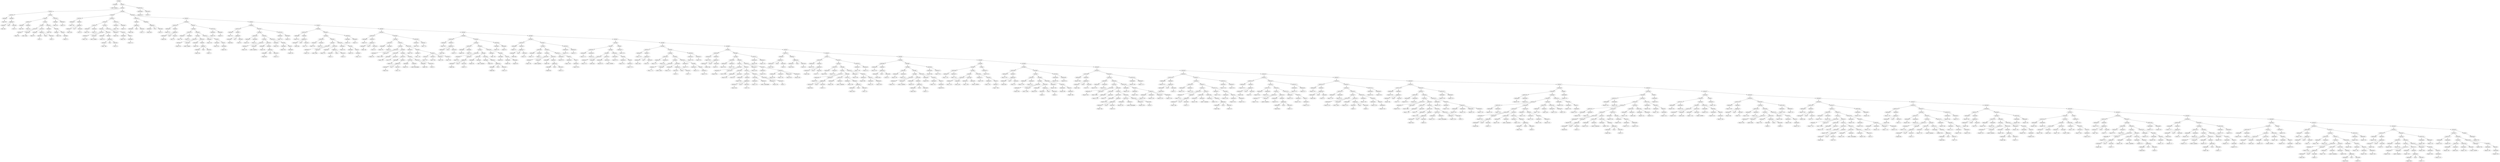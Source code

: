 digraph {
	ordering = out;
	StatSeq1 -> StatSeq2;
	StatSeq1 -> StatMove221;
	ExpTemp445 -> "Temp445: T35";
	StatSeq226 -> StatSeq227;
	StatSeq226 -> StatExp7;
	ExpTemp444 -> "Temp444: T191";
	ExpCall35 -> ExpTemp443;
	ExpCall35 -> ExpList35;
	StatMove220 -> ExpTemp442;
	StatMove220 -> ExpCall35;
	ExpTemp442 -> "Temp442: T192";
	StatSeq228 -> StatSeq229;
	StatSeq228 -> StatMove220;
	ExpConst92 -> "Value92: 44440000";
	ExpTemp441 -> "Temp441: T191";
	ExpTemp440 -> "Temp440: T190";
	StatSeq227 -> StatMove217;
	StatSeq227 -> StatSeq228;
	ExpTemp439 -> "Temp439: T35";
	ExpTemp438 -> "Temp438: T192";
	StatSeq220 -> StatSeq221;
	StatSeq220 -> StatSeq226;
	ExpTemp437 -> "Temp437: T34";
	ExpList34 -> ExpTemp435;
	ExpCall34 -> ExpTemp434;
	ExpCall34 -> ExpList34;
	StatMove215 -> ExpTemp433;
	StatMove215 -> ExpCall34;
	ExpMem59 -> ExpBinary65;
	ExpConst91 -> "Value91: 12";
	ExpBinary65 -> ExpTemp432;
	ExpBinary65 -> Plus59;
	ExpBinary65 -> ExpConst91;
	ExpTemp432 -> "Temp432: $fp";
	StatSeq223 -> StatMove212;
	StatSeq223 -> StatSeq224;
	ExpTemp428 -> "Temp428: T188";
	StatSeq221 -> StatMove211;
	StatSeq221 -> StatSeq222;
	ExpMem58 -> ExpBinary64;
	ExpConst90 -> "Value90: 20";
	ExpTemp427 -> "Temp427: $fp";
	StatSeq213 -> StatSeq214;
	StatSeq213 -> StatSeq220;
	ExpTemp425 -> "Temp425: T33";
	StatMove210 -> ExpTemp424;
	StatMove210 -> ExpTemp425;
	ExpTemp424 -> "Temp424: T185";
	StatSeq215 -> StatSeq216;
	StatSeq215 -> StatMove210;
	ExpTemp423 -> "Temp423: T183";
	ExpTemp422 -> "Temp422: T182";
	ExpTemp421 -> "Temp421: T181";
	ExpMem57 -> ExpBinary63;
	ExpBinary63 -> ExpTemp419;
	ExpBinary63 -> Plus57;
	ExpBinary63 -> ExpConst89;
	ExpTemp419 -> "Temp419: $fp";
	StatSeq219 -> StatMove207;
	StatSeq219 -> StatMove208;
	ExpName33 -> "Label34: List@Delete";
	StatMove207 -> ExpTemp417;
	StatMove207 -> ExpName33;
	ExpMem56 -> ExpBinary62;
	ExpBinary62 -> ExpTemp416;
	ExpBinary62 -> Plus56;
	ExpBinary62 -> ExpConst88;
	ExpTemp416 -> "Temp416: $fp";
	StatMove206 -> ExpTemp415;
	StatMove206 -> ExpMem56;
	ExpTemp415 -> "Temp415: T182";
	StatSeq216 -> StatMove205;
	StatSeq216 -> StatSeq217;
	ExpTemp413 -> "Temp413: T184";
	ExpBinary61 -> ExpTemp412;
	ExpBinary61 -> Plus55;
	ExpBinary61 -> ExpConst87;
	ExpTemp412 -> "Temp412: $fp";
	ExpTemp433 -> "Temp433: T188";
	StatSeq208 -> StatSeq209;
	StatSeq208 -> StatSeq213;
	StatExp6 -> ExpTemp410;
	ExpTemp409 -> "Temp409: T179";
	StatMove203 -> ExpTemp407;
	StatMove203 -> ExpCall32;
	ExpTemp407 -> "Temp407: T180";
	ExpConst86 -> "Value86: 33300000";
	StatMove202 -> ExpTemp406;
	StatMove202 -> ExpConst86;
	ExpTemp405 -> "Temp405: T178";
	ExpTemp443 -> "Temp443: T190";
	StatSeq210 -> StatMove200;
	StatSeq210 -> StatSeq211;
	ExpTemp404 -> "Temp404: T32";
	StatMove200 -> ExpTemp403;
	StatMove200 -> ExpTemp404;
	StatSeq209 -> StatSeq210;
	StatSeq209 -> StatExp6;
	ExpTemp402 -> "Temp402: T31";
	StatMove199 -> ExpTemp401;
	StatMove199 -> ExpTemp402;
	ExpTemp401 -> "Temp401: T177";
	ExpList31 -> ExpTemp400;
	ExpTemp400 -> "Temp400: T175";
	ExpTemp399 -> "Temp399: T174";
	StatMove198 -> ExpTemp398;
	StatMove198 -> ExpCall31;
	ExpTemp398 -> "Temp398: T176";
	StatSeq206 -> StatSeq207;
	StatSeq206 -> StatMove198;
	ExpMem54 -> ExpBinary60;
	StatMove208 -> ExpTemp418;
	StatMove208 -> ExpMem57;
	ExpConst85 -> "Value85: 12";
	ExpTemp397 -> "Temp397: $fp";
	ExpTemp396 -> "Temp396: T175";
	ExpName31 -> "Label32: List@Print";
	ExpTemp395 -> "Temp395: T174";
	StatSeq203 -> StatMove194;
	StatSeq203 -> StatSeq204;
	ExpBinary59 -> ExpTemp392;
	ExpBinary59 -> Plus53;
	ExpBinary59 -> ExpConst84;
	ExpTemp391 -> "Temp391: T177";
	ExpTemp390 -> "Temp390: T30";
	ExpTemp389 -> "Temp389: T173";
	ExpList30 -> ExpTemp387;
	ExpList30 -> ExpTemp388;
	ExpTemp387 -> "Temp387: T170";
	ExpCall30 -> ExpTemp386;
	ExpCall30 -> ExpList30;
	ExpConst83 -> "Value83: 8";
	ExpBinary58 -> ExpTemp384;
	ExpBinary58 -> Plus52;
	ExpBinary58 -> ExpConst83;
	ExpTemp384 -> "Temp384: $fp";
	ExpTemp383 -> "Temp383: T171";
	ExpName30 -> "Label31: List@Delete";
	StatSeq200 -> StatMove189;
	StatSeq200 -> StatSeq201;
	ExpTemp381 -> "Temp381: $fp";
	StatMove189 -> ExpTemp380;
	StatMove189 -> ExpMem51;
	ExpTemp380 -> "Temp380: T170";
	ExpTemp406 -> "Temp406: T179";
	StatSeq198 -> StatMove188;
	StatSeq198 -> StatSeq199;
	ExpTemp379 -> "Temp379: T30";
	ExpTemp378 -> "Temp378: T172";
	ExpConst81 -> "Value81: 12";
	ExpTemp377 -> "Temp377: $fp";
	StatMove187 -> ExpTemp376;
	StatMove187 -> ExpMem50;
	ExpTemp376 -> "Temp376: T173";
	StatSeq190 -> StatSeq191;
	StatSeq190 -> StatSeq195;
	ExpList29 -> ExpTemp374;
	ExpConst80 -> "Value80: 2220000";
	ExpName29 -> "Label30: print";
	ExpTemp370 -> "Temp370: T166";
	ExpTemp369 -> "Temp369: T29";
	ExpTemp368 -> "Temp368: T168";
	StatSeq184 -> StatSeq185;
	StatSeq184 -> StatSeq190;
	ExpTemp367 -> "Temp367: T28";
	StatMove182 -> ExpTemp366;
	StatMove182 -> ExpTemp367;
	StatSeq186 -> StatSeq187;
	StatSeq186 -> StatMove182;
	ExpList28 -> ExpTemp365;
	ExpMem55 -> ExpBinary61;
	ExpCall28 -> ExpTemp364;
	ExpCall28 -> ExpList28;
	ExpMem49 -> ExpBinary55;
	ExpConst79 -> "Value79: 12";
	ExpBinary55 -> ExpTemp362;
	ExpBinary55 -> Plus49;
	ExpBinary55 -> ExpConst79;
	StatMove180 -> ExpTemp361;
	StatMove180 -> ExpMem49;
	StatSeq189 -> StatMove179;
	StatSeq189 -> StatMove180;
	ExpTemp360 -> "Temp360: T162";
	StatSeq187 -> StatMove178;
	StatSeq187 -> StatSeq188;
	ExpTemp359 -> "Temp359: T28";
	StatMove178 -> ExpTemp358;
	StatMove178 -> ExpTemp359;
	ExpMem48 -> ExpBinary54;
	ExpConst78 -> "Value78: 20";
	ExpTemp356 -> "Temp356: T165";
	ExpTemp355 -> "Temp355: T27";
	ExpTemp354 -> "Temp354: T161";
	ExpTemp353 -> "Temp353: T159";
	ExpConst93 -> "Value93: 0";
	ExpCall27 -> ExpTemp351;
	ExpCall27 -> ExpList27;
	StatMove175 -> ExpTemp350;
	StatMove175 -> ExpCall27;
	ExpTemp350 -> "Temp350: T160";
	StatSeq211 -> StatSeq212;
	StatSeq211 -> StatMove203;
	ExpMem47 -> ExpBinary53;
	StatSeq197 -> StatSeq198;
	StatSeq197 -> StatMove193;
	ExpConst77 -> "Value77: 28";
	ExpBinary53 -> ExpTemp349;
	ExpBinary53 -> Plus47;
	ExpBinary53 -> ExpConst77;
	ExpTemp349 -> "Temp349: $fp";
	StatMove174 -> ExpTemp348;
	StatMove174 -> ExpMem47;
	ExpConst76 -> "Value76: 12";
	ExpBinary52 -> ExpTemp346;
	ExpBinary52 -> Plus46;
	ExpBinary52 -> ExpConst76;
	ExpTemp346 -> "Temp346: $fp";
	StatSeq180 -> StatMove171;
	StatSeq180 -> StatSeq181;
	ExpTemp344 -> "Temp344: T27";
	ExpTemp343 -> "Temp343: T160";
	StatSeq178 -> StatMove170;
	StatSeq178 -> StatSeq179;
	StatMove205 -> ExpTemp413;
	StatMove205 -> ExpTemp414;
	ExpMem45 -> ExpBinary51;
	ExpBinary51 -> ExpTemp342;
	ExpBinary51 -> Plus45;
	ExpBinary51 -> ExpConst75;
	ExpTemp341 -> "Temp341: T161";
	StatSeq168 -> StatSeq169;
	StatSeq168 -> StatSeq177;
	ExpTemp340 -> "Temp340: T26";
	StatMove169 -> ExpTemp339;
	StatMove169 -> ExpTemp340;
	ExpTemp338 -> "Temp338: T154";
	ExpTemp337 -> "Temp337: T153";
	ExpTemp336 -> "Temp336: T152";
	ExpTemp335 -> "Temp335: T151";
	ExpCall26 -> ExpTemp334;
	ExpCall26 -> ExpList26;
	ExpTemp334 -> "Temp334: T150";
	StatMove168 -> ExpTemp333;
	StatMove168 -> ExpCall26;
	ExpBinary57 -> ExpTemp381;
	ExpBinary57 -> Plus51;
	ExpBinary57 -> ExpConst82;
	StatSeq172 -> StatSeq173;
	StatSeq172 -> StatMove168;
	ExpConst74 -> "Value74: 0";
	StatMove166 -> ExpTemp331;
	StatMove166 -> ExpName26;
	ExpTemp331 -> "Temp331: T150";
	ExpMem44 -> ExpBinary50;
	ExpTemp361 -> "Temp361: T163";
	ExpConst73 -> "Value73: 28";
	ExpBinary50 -> ExpTemp330;
	ExpBinary50 -> Plus44;
	ExpBinary50 -> ExpConst73;
	ExpTemp330 -> "Temp330: $fp";
	ExpTemp329 -> "Temp329: T151";
	StatSeq174 -> StatMove164;
	StatSeq174 -> StatSeq175;
	ExpConst72 -> "Value72: 28";
	ExpConst71 -> "Value71: 35000";
	StatMove163 -> ExpTemp327;
	StatMove163 -> ExpConst71;
	StatSeq171 -> StatMove162;
	StatSeq171 -> StatSeq172;
	ExpTemp326 -> "Temp326: T26";
	ExpConst70 -> "Value70: 20";
	ExpBinary49 -> ExpTemp324;
	ExpBinary49 -> Plus43;
	ExpBinary49 -> ExpConst70;
	ExpTemp324 -> "Temp324: $fp";
	ExpName34 -> "Label35: List@Print";
	StatMove161 -> ExpTemp323;
	StatMove161 -> ExpMem43;
	StatMove160 -> ExpTemp321;
	StatMove160 -> ExpTemp322;
	ExpTemp321 -> "Temp321: T149";
	StatSeq164 -> StatSeq165;
	StatSeq164 -> StatMove160;
	ExpList25 -> ExpTemp320;
	ExpTemp319 -> "Temp319: T146";
	StatMove159 -> ExpTemp318;
	StatMove159 -> ExpCall25;
	ExpTemp357 -> "Temp357: $fp";
	ExpTemp318 -> "Temp318: T148";
	StatSeq166 -> StatSeq167;
	StatSeq166 -> StatMove159;
	ExpConst69 -> "Value69: 4";
	ExpBinary48 -> ExpConst68;
	ExpBinary48 -> Times5;
	ExpBinary48 -> ExpConst69;
	ExpTemp317 -> "Temp317: T147";
	StatSeq167 -> StatMove157;
	StatSeq167 -> StatMove158;
	ExpName25 -> "Label26: malloc";
	StatMove157 -> ExpTemp316;
	StatMove157 -> ExpName25;
	ExpTemp315 -> "Temp315: T25";
	StatMove156 -> ExpTemp314;
	StatMove156 -> ExpTemp315;
	ExpTemp314 -> "Temp314: T148";
	StatSeq192 -> StatMove183;
	StatSeq192 -> StatSeq193;
	StatSeq163 -> StatMove155;
	StatSeq163 -> StatSeq164;
	ExpConst67 -> "Value67: 28";
	ExpTemp313 -> "Temp313: $fp";
	ExpTemp312 -> "Temp312: T149";
	ExpTemp311 -> "Temp311: T24";
	ExpList24 -> ExpTemp310;
	ExpTemp310 -> "Temp310: T144";
	ExpCall24 -> ExpTemp309;
	ExpCall24 -> ExpList24;
	ExpTemp309 -> "Temp309: T143";
	StatMove154 -> ExpTemp308;
	StatMove154 -> ExpCall24;
	ExpTemp308 -> "Temp308: T145";
	ExpConst66 -> "Value66: 10000000";
	StatMove153 -> ExpTemp307;
	StatMove153 -> ExpConst66;
	ExpTemp394 -> "Temp394: T31";
	StatSeq161 -> StatMove152;
	StatSeq161 -> StatMove153;
	ExpName24 -> "Label25: print";
	ExpTemp305 -> "Temp305: T24";
	StatMove151 -> ExpTemp304;
	StatMove151 -> ExpTemp305;
	ExpTemp304 -> "Temp304: T145";
	StatExp3 -> ExpTemp303;
	StatExp5 -> ExpTemp375;
	ExpTemp303 -> "Temp303: T23";
	ExpList23 -> ExpTemp302;
	ExpCall23 -> ExpTemp301;
	ExpCall23 -> ExpList23;
	ExpTemp301 -> "Temp301: T140";
	ExpMem51 -> ExpBinary57;
	StatMove150 -> ExpTemp300;
	StatMove150 -> ExpCall23;
	ExpTemp300 -> "Temp300: T142";
	StatMove149 -> ExpTemp298;
	StatMove149 -> ExpTemp299;
	ExpTemp298 -> "Temp298: T141";
	StatSeq156 -> StatMove148;
	StatSeq156 -> StatMove149;
	StatMove148 -> ExpTemp297;
	StatMove148 -> ExpName23;
	ExpTemp297 -> "Temp297: T140";
	ExpList22 -> ExpTemp295;
	ExpList22 -> ExpTemp296;
	ExpConst34 -> "Value34: 28";
	ExpTemp152 -> "Temp152: $fp";
	ExpTemp332 -> "Temp332: T154";
	ExpTemp141 -> "Temp141: T10";
	ExpTemp436 -> "Temp436: T189";
	ExpMem14 -> ExpBinary16;
	StatMove122 -> ExpTemp241;
	StatMove122 -> ExpCall18;
	ExpTemp102 -> "Temp102: T69";
	ExpCall25 -> ExpTemp319;
	ExpCall25 -> ExpList25;
	StatMove58 -> ExpTemp115;
	StatMove58 -> ExpTemp116;
	StatMove32 -> ExpTemp62;
	StatMove32 -> ExpTemp63;
	ExpTemp137 -> "Temp137: T81";
	StatSeq46 -> StatSeq47;
	StatSeq46 -> StatMove45;
	StatSeq45 -> StatMove41;
	StatSeq45 -> StatSeq46;
	ExpTemp136 -> "Temp136: T80";
	ExpCall10 -> ExpTemp135;
	ExpCall10 -> ExpList10;
	ExpTemp296 -> "Temp296: T138";
	ExpTemp96 -> "Temp96: T7";
	StatMove70 -> ExpTemp134;
	StatMove70 -> ExpCall10;
	StatMove105 -> ExpTemp208;
	StatMove105 -> ExpMem30;
	ExpTemp134 -> "Temp134: T84";
	ExpConst52 -> "Value52: 20";
	StatSeq70 -> StatSeq71;
	StatSeq70 -> StatMove70;
	ExpTemp142 -> "Temp142: $fp";
	StatSeq68 -> StatSeq69;
	StatSeq68 -> StatMove71;
	ExpBinary34 -> ExpTemp209;
	ExpBinary34 -> Plus30;
	ExpBinary34 -> ExpConst49;
	StatMove95 -> ExpTemp188;
	StatMove95 -> ExpTemp189;
	StatMove69 -> ExpTemp133;
	StatMove69 -> ExpConst32;
	ExpTemp133 -> "Temp133: T83";
	StatMove68 -> ExpTemp132;
	StatMove68 -> ExpName10;
	ExpTemp5 -> "Temp5: T37";
	StatSeq74 -> StatMove68;
	StatSeq74 -> StatMove69;
	StatSeq18 -> StatMove14;
	StatSeq18 -> StatSeq19;
	ExpTemp132 -> "Temp132: T79";
	StatMove84 -> ExpTemp166;
	StatMove84 -> ExpCall12;
	StatMove91 -> ExpTemp181;
	StatMove91 -> ExpTemp182;
	ExpConst31 -> "Value31: 28";
	StatSeq0 -> StatLabel0;
	StatSeq0 -> StatSeq1;
	ExpConst30 -> "Value30: 39";
	ExpTemp127 -> "Temp127: T10";
	ExpTemp23 -> "Temp23: $fp";
	ExpMem18 -> ExpBinary21;
	ExpTemp124 -> "Temp124: T85";
	StatMove116 -> ExpTemp230;
	StatMove116 -> ExpCall17;
	ExpList33 -> ExpTemp422;
	ExpList33 -> ExpTemp423;
	ExpCall29 -> ExpTemp373;
	ExpCall29 -> ExpList29;
	StatMove16 -> ExpTemp30;
	StatMove16 -> ExpMem6;
	StatSeq212 -> StatMove201;
	StatSeq212 -> StatMove202;
	StatSeq62 -> StatSeq63;
	StatSeq62 -> StatMove62;
	ExpTemp320 -> "Temp320: T147";
	StatSeq100 -> StatSeq101;
	StatSeq100 -> StatSeq109;
	ExpTemp119 -> "Temp119: T77";
	StatMove60 -> ExpTemp118;
	StatMove60 -> ExpBinary20;
	ExpTemp118 -> "Temp118: T76";
	ExpMem52 -> ExpBinary58;
	StatMove59 -> ExpTemp117;
	StatMove59 -> ExpName9;
	ExpTemp244 -> "Temp244: T121";
	ExpTemp117 -> "Temp117: T75";
	ExpMem3 -> ExpBinary4;
	StatSeq39 -> StatMove34;
	StatSeq39 -> StatSeq40;
	ExpTemp245 -> "Temp245: T18";
	ExpTemp115 -> "Temp115: T77";
	ExpMem17 -> ExpBinary19;
	ExpCall1 -> ExpTemp19;
	ExpCall1 -> ExpList1;
	StatSeq110 -> StatMove105;
	StatSeq110 -> StatSeq111;
	StatMove126 -> ExpTemp250;
	StatMove126 -> ExpConst58;
	ExpBinary19 -> ExpTemp114;
	ExpBinary19 -> Plus17;
	ExpBinary19 -> ExpConst25;
	StatMove57 -> ExpTemp113;
	StatMove57 -> ExpMem17;
	StatMove213 -> ExpTemp430;
	StatMove213 -> ExpName34;
	ExpTemp113 -> "Temp113: T78";
	ExpTemp111 -> "Temp111: T73";
	ExpCall8 -> ExpTemp110;
	ExpCall8 -> ExpList8;
	ExpTemp429 -> "Temp429: T34";
	ExpTemp54 -> "Temp54: T53";
	ExpName9 -> "Label10: malloc";
	StatMove10 -> ExpTemp18;
	StatMove10 -> ExpCall1;
	ExpTemp110 -> "Temp110: T72";
	StatMove56 -> ExpTemp109;
	StatMove56 -> ExpCall8;
	ExpTemp116 -> "Temp116: T9";
	StatSeq58 -> StatSeq59;
	StatSeq58 -> StatMove56;
	ExpTemp10 -> "Temp10: T0";
	ExpTemp149 -> "Temp149: $fp";
	StatSeq57 -> StatMove53;
	StatSeq57 -> StatSeq58;
	ExpBinary56 -> ExpTemp377;
	ExpBinary56 -> Plus50;
	ExpBinary56 -> ExpConst81;
	ExpConst29 -> "Value29: 42000";
	ExpCall3 -> ExpTemp45;
	ExpCall3 -> ExpList3;
	ExpTemp418 -> "Temp418: T183";
	StatSeq49 -> StatSeq50;
	StatSeq49 -> StatSeq55;
	StatMove23 -> ExpTemp44;
	StatMove23 -> ExpCall3;
	StatMove188 -> ExpTemp378;
	StatMove188 -> ExpTemp379;
	StatSeq59 -> StatMove54;
	StatSeq59 -> StatMove55;
	ExpTemp208 -> "Temp208: T113";
	ExpCall7 -> ExpTemp101;
	ExpCall7 -> ExpList7;
	StatSeq152 -> StatMove143;
	StatSeq152 -> StatSeq153;
	ExpConst25 -> "Value25: 28";
	ExpTemp281 -> "Temp281: T133";
	StatMove53 -> ExpTemp105;
	StatMove53 -> ExpTemp106;
	StatSeq53 -> StatSeq54;
	StatSeq53 -> StatMove51;
	ExpTemp29 -> "Temp29: T44";
	ExpMem21 -> ExpBinary24;
	ExpConst23 -> "Value23: 12";
	StatSeq38 -> StatMove33;
	StatSeq38 -> StatSeq39;
	StatSeq132 -> StatSeq133;
	StatSeq132 -> StatMove131;
	StatSeq177 -> StatSeq178;
	StatSeq177 -> StatSeq184;
	ExpTemp98 -> "Temp98: T69";
	StatSeq71 -> StatMove65;
	StatSeq71 -> StatSeq72;
	ExpTemp75 -> "Temp75: T60";
	ExpName7 -> "Label8: List@Print";
	StatMove49 -> ExpTemp97;
	StatMove49 -> ExpName7;
	ExpTemp95 -> "Temp95: T70";
	ExpTemp373 -> "Temp373: T166";
	ExpTemp39 -> "Temp39: T50";
	StatMove38 -> ExpTemp70;
	StatMove38 -> ExpCall5;
	ExpTemp51 -> "Temp51: T54";
	StatMove64 -> ExpTemp126;
	StatMove64 -> ExpTemp127;
	StatSeq50 -> StatMove47;
	StatSeq50 -> StatSeq51;
	ExpMem42 -> ExpBinary47;
	StatSeq83 -> StatSeq84;
	StatSeq83 -> StatSeq89;
	ExpMem15 -> ExpBinary17;
	StatMove219 -> ExpTemp441;
	StatMove219 -> ExpConst92;
	ExpBinary17 -> ExpTemp94;
	ExpBinary17 -> Plus15;
	ExpBinary17 -> ExpConst22;
	ExpBinary47 -> ExpTemp313;
	ExpBinary47 -> Plus42;
	ExpBinary47 -> ExpConst67;
	ExpTemp123 -> "Temp123: T9";
	StatMove1 -> ExpTemp2;
	StatMove1 -> ExpTemp3;
	StatMove47 -> ExpTemp93;
	StatMove47 -> ExpMem15;
	ExpTemp92 -> "Temp92: T6";
	ExpTemp388 -> "Temp388: T171";
	StatMove46 -> ExpTemp91;
	StatMove46 -> ExpTemp92;
	StatSeq193 -> StatSeq194;
	StatSeq193 -> StatMove186;
	ExpMem41 -> ExpBinary46;
	ExpTemp104 -> "Temp104: T7";
	ExpTemp154 -> "Temp154: T86";
	StatMove107 -> ExpTemp212;
	StatMove107 -> ExpMem31;
	ExpTemp91 -> "Temp91: T67";
	StatSeq151 -> StatSeq152;
	StatSeq151 -> StatSeq156;
	StatMove66 -> ExpTemp129;
	StatMove66 -> ExpConst30;
	StatMove195 -> ExpTemp393;
	StatMove195 -> ExpTemp394;
	ExpTemp103 -> "Temp103: T71";
	ExpCall6 -> ExpTemp88;
	ExpCall6 -> ExpList6;
	StatMove177 -> ExpTemp356;
	StatMove177 -> ExpMem48;
	ExpTemp295 -> "Temp295: T137";
	ExpTemp88 -> "Temp88: T63";
	ExpBinary16 -> ExpTemp86;
	ExpBinary16 -> Plus14;
	ExpBinary16 -> ExpConst21;
	ExpTemp53 -> "Temp53: T52";
	StatMove162 -> ExpTemp325;
	StatMove162 -> ExpTemp326;
	ExpTemp37 -> "Temp37: T51";
	StatMove179 -> ExpTemp360;
	StatMove179 -> ExpName28;
	ExpTemp52 -> "Temp52: T4";
	ExpTemp85 -> "Temp85: T65";
	StatSeq48 -> StatMove43;
	StatSeq48 -> StatMove44;
	StatMove43 -> ExpTemp84;
	StatMove43 -> ExpName6;
	ExpTemp146 -> "Temp146: T89";
	ExpTemp83 -> "Temp83: $fp";
	ExpTemp351 -> "Temp351: T157";
	StatMove42 -> ExpTemp82;
	StatMove42 -> ExpMem13;
	ExpTemp184 -> "Temp184: T99";
	StatSeq51 -> StatSeq52;
	StatSeq51 -> StatMove52;
	StatMove41 -> ExpTemp80;
	StatMove41 -> ExpTemp81;
	ExpTemp249 -> "Temp249: T19";
	StatSeq140 -> StatSeq141;
	StatSeq140 -> StatMove141;
	StatMove181 -> ExpTemp363;
	StatMove181 -> ExpCall28;
	ExpMem12 -> ExpBinary14;
	StatMove88 -> ExpTemp174;
	StatMove88 -> ExpConst40;
	StatSeq229 -> StatMove218;
	StatSeq229 -> StatMove219;
	StatMove212 -> ExpTemp428;
	StatMove212 -> ExpTemp429;
	ExpMem46 -> ExpBinary52;
	ExpTemp86 -> "Temp86: $fp";
	ExpTemp79 -> "Temp79: $fp";
	StatSeq159 -> StatMove151;
	StatSeq159 -> StatSeq160;
	ExpTemp131 -> "Temp131: $fp";
	StatMove6 -> ExpTemp11;
	StatMove6 -> ExpMem1;
	StatMove63 -> ExpTemp124;
	StatMove63 -> ExpMem18;
	StatMove214 -> ExpTemp431;
	StatMove214 -> ExpMem59;
	StatMove133 -> ExpTemp264;
	StatMove133 -> ExpTemp265;
	StatSeq23 -> StatSeq24;
	StatSeq23 -> StatMove24;
	StatMove184 -> ExpTemp370;
	StatMove184 -> ExpName29;
	ExpList8 -> ExpTemp111;
	ExpTemp226 -> "Temp226: T17";
	ExpTemp73 -> "Temp73: T58";
	ExpCall5 -> ExpTemp71;
	ExpCall5 -> ExpList5;
	StatMove121 -> ExpTemp240;
	StatMove121 -> ExpBinary40;
	ExpTemp70 -> "Temp70: T61";
	ExpConst26 -> "Value26: 3";
	ExpTemp121 -> "Temp121: T76";
	StatMove37 -> ExpTemp69;
	StatMove37 -> ExpConst18;
	StatMove51 -> ExpTemp100;
	StatMove51 -> ExpCall7;
	StatSeq176 -> StatMove166;
	StatSeq176 -> StatMove167;
	ExpTemp106 -> "Temp106: T8";
	StatSeq204 -> StatSeq205;
	StatSeq204 -> StatMove199;
	StatSeq196 -> StatMove187;
	StatSeq196 -> StatSeq197;
	StatMove24 -> ExpTemp47;
	StatMove24 -> ExpTemp48;
	StatSeq80 -> StatSeq81;
	StatSeq80 -> StatMove78;
	StatMove44 -> ExpTemp85;
	StatMove44 -> ExpMem14;
	ExpTemp68 -> "Temp68: T56";
	StatSeq148 -> StatSeq149;
	StatSeq148 -> StatExp3;
	ExpList3 -> ExpTemp46;
	ExpConst84 -> "Value84: 20";
	ExpTemp138 -> "Temp138: T82";
	StatSeq40 -> StatMove35;
	StatSeq40 -> StatSeq41;
	ExpTemp6 -> "Temp6: T38";
	ExpConst33 -> "Value33: 8";
	ExpConst21 -> "Value21: 28";
	ExpTemp22 -> "Temp22: T1";
	ExpTemp49 -> "Temp49: T55";
	ExpTemp339 -> "Temp339: T156";
	ExpConst65 -> "Value65: 24";
	StatSeq16 -> StatMove13;
	StatSeq16 -> StatSeq17;
	ExpConst3 -> "Value3: 20";
	ExpTemp283 -> "Temp283: T21";
	StatMove67 -> ExpTemp130;
	StatMove67 -> ExpMem19;
	ExpTemp81 -> "Temp81: T6";
	ExpTemp410 -> "Temp410: T32";
	StatSeq7 -> StatMove2;
	StatSeq7 -> StatMove3;
	StatSeq66 -> StatSeq67;
	StatSeq66 -> StatSeq75;
	ExpTemp196 -> "Temp196: T103";
	StatMove141 -> ExpTemp280;
	StatMove141 -> ExpCall21;
	ExpTemp26 -> "Temp26: $fp";
	ExpTemp71 -> "Temp71: T56";
	ExpTemp93 -> "Temp93: T71";
	StatMove39 -> ExpTemp76;
	StatMove39 -> ExpTemp77;
	StatSeq43 -> StatMove40;
	StatSeq43 -> StatSeq44;
	StatMove13 -> ExpTemp25;
	StatMove13 -> ExpMem5;
	ExpBinary29 -> ExpTemp165;
	ExpBinary29 -> Plus26;
	ExpBinary29 -> ExpConst39;
	StatSeq147 -> StatSeq148;
	StatSeq147 -> StatSeq157;
	StatSeq10 -> StatSeq11;
	StatSeq10 -> StatMove11;
	ExpList13 -> ExpTemp177;
	ExpMem50 -> ExpBinary56;
	ExpTemp125 -> "Temp125: $fp";
	ExpBinary11 -> ExpConst12;
	ExpBinary11 -> Times1;
	ExpBinary11 -> ExpConst13;
	ExpTemp9 -> "Temp9: T39";
	ExpList5 -> ExpTemp72;
	ExpList5 -> ExpTemp73;
	ExpList5 -> ExpTemp74;
	ExpList5 -> ExpTemp75;
	StatSeq27 -> StatSeq28;
	StatSeq27 -> StatSeq33;
	StatMove111 -> ExpTemp221;
	StatMove111 -> ExpTemp222;
	ExpTemp31 -> "Temp31: $fp";
	ExpTemp42 -> "Temp42: T49";
	StatSeq52 -> StatMove48;
	StatSeq52 -> StatSeq53;
	ExpTemp77 -> "Temp77: T5";
	ExpTemp139 -> "Temp139: T83";
	ExpName0 -> "Label1: malloc";
	ExpConst8 -> "Value8: 12";
	StatMove90 -> ExpTemp179;
	StatMove90 -> ExpMem27;
	ExpTemp446 -> "Temp446: $rv";
	ExpTemp32 -> "Temp32: T46";
	StatMove192 -> ExpTemp385;
	StatMove192 -> ExpCall30;
	StatSeq150 -> StatSeq151;
	StatSeq150 -> StatMove150;
	ExpTemp190 -> "Temp190: T108";
	ExpConst10 -> "Value10: 12";
	ExpConst7 -> "Value7: 20";
	ExpTemp114 -> "Temp114: $fp";
	ExpTemp45 -> "Temp45: T48";
	StatSeq13 -> StatMove8;
	StatSeq13 -> StatMove9;
	StatMove65 -> ExpTemp128;
	StatMove65 -> ExpConst29;
	StatMove109 -> ExpTemp215;
	StatMove109 -> ExpMem32;
	ExpTemp48 -> "Temp48: T3";
	StatSeq201 -> StatMove190;
	StatSeq201 -> StatMove191;
	ExpMem35 -> ExpBinary39;
	StatMove48 -> ExpTemp95;
	StatMove48 -> ExpTemp96;
	ExpTemp183 -> "Temp183: T98";
	ExpTemp347 -> "Temp347: T157";
	StatMove12 -> ExpMem3;
	StatMove12 -> ExpMem4;
	ExpTemp16 -> "Temp16: T41";
	ExpTemp15 -> "Temp15: T40";
	ExpTemp155 -> "Temp155: T87";
	ExpTemp99 -> "Temp99: $fp";
	StatMove221 -> ExpTemp446;
	StatMove221 -> ExpConst93;
	ExpTemp417 -> "Temp417: T181";
	ExpTemp76 -> "Temp76: T62";
	ExpTemp14 -> "Temp14: T1";
	StatSeq67 -> StatMove63;
	StatSeq67 -> StatSeq68;
	ExpTemp72 -> "Temp72: T57";
	StatSeq95 -> StatMove90;
	StatSeq95 -> StatSeq96;
	ExpBinary60 -> ExpTemp397;
	ExpBinary60 -> Plus54;
	ExpBinary60 -> ExpConst85;
	ExpTemp238 -> "Temp238: T18";
	ExpBinary41 -> ExpTemp247;
	ExpBinary41 -> Plus36;
	ExpBinary41 -> ExpConst57;
	StatMove15 -> ExpTemp29;
	StatMove15 -> ExpName2;
	StatSeq69 -> StatMove64;
	StatSeq69 -> StatSeq70;
	ExpList19 -> ExpTemp258;
	ExpList19 -> ExpTemp259;
	ExpList19 -> ExpTemp260;
	ExpList19 -> ExpTemp261;
	ExpConst14 -> "Value14: 20";
	ExpList2 -> ExpTemp34;
	ExpTemp11 -> "Temp11: T43";
	StatSeq31 -> StatSeq32;
	StatSeq31 -> StatMove29;
	StatMove55 -> ExpTemp108;
	StatMove55 -> ExpConst24;
	StatSeq170 -> StatSeq171;
	StatSeq170 -> StatMove169;
	ExpTemp1 -> "Temp1: $fp";
	ExpBinary4 -> ExpTemp23;
	ExpBinary4 -> Plus3;
	ExpBinary4 -> ExpConst5;
	StatMove29 -> ExpTemp55;
	StatMove29 -> ExpCall4;
	ExpName10 -> "Label11: Element@Init";
	StatMove62 -> ExpTemp122;
	StatMove62 -> ExpTemp123;
	StatSeq134 -> StatMove127;
	StatSeq134 -> StatSeq135;
	ExpBinary6 -> ExpTemp26;
	ExpBinary6 -> Plus5;
	ExpBinary6 -> ExpConst7;
	ExpTemp4 -> "Temp4: T36";
	ExpList9 -> ExpTemp121;
	ExpTemp239 -> "Temp239: T118";
	ExpBinary9 -> ExpTemp43;
	ExpBinary9 -> Plus8;
	ExpBinary9 -> ExpConst10;
	ExpTemp130 -> "Temp130: T80";
	ExpConst61 -> "Value61: 0";
	ExpConst28 -> "Value28: 20";
	StatSeq78 -> StatSeq79;
	StatSeq78 -> StatMove79;
	ExpTemp109 -> "Temp109: T74";
	StatMove193 -> ExpTemp389;
	StatMove193 -> ExpTemp390;
	ExpTemp18 -> "Temp18: T42";
	StatMove0 -> ExpTemp0;
	StatMove0 -> ExpMem0;
	ExpName19 -> "Label20: Element@Init";
	ExpTemp265 -> "Temp265: T21";
	ExpTemp8 -> "Temp8: T37";
	ExpTemp385 -> "Temp385: T172";
	StatMove183 -> ExpTemp368;
	StatMove183 -> ExpTemp369;
	ExpTemp122 -> "Temp122: T78";
	StatSeq114 -> StatMove107;
	StatSeq114 -> StatSeq115;
	ExpConst1 -> "Value1: 3";
	StatSeq169 -> StatMove161;
	StatSeq169 -> StatSeq170;
	StatMove4 -> ExpTemp6;
	StatMove4 -> ExpCall0;
	ExpConst75 -> "Value75: 12";
	StatMove5 -> ExpTemp9;
	StatMove5 -> ExpTemp10;
	StatSeq224 -> StatSeq225;
	StatSeq224 -> StatMove215;
	ExpName18 -> "Label19: malloc";
	ExpBinary28 -> ExpTemp160;
	ExpBinary28 -> Plus25;
	ExpBinary28 -> ExpConst38;
	StatMove9 -> ExpTemp16;
	StatMove9 -> ExpMem2;
	StatMove27 -> ExpTemp53;
	StatMove27 -> ExpName4;
	ExpBinary0 -> ExpTemp1;
	ExpBinary0 -> Plus0;
	ExpBinary0 -> ExpConst0;
	StatSeq173 -> StatMove163;
	StatSeq173 -> StatSeq174;
	ExpBinary22 -> ExpTemp131;
	ExpBinary22 -> Plus19;
	ExpBinary22 -> ExpConst31;
	ExpName28 -> "Label29: List@Print";
	StatSeq185 -> StatMove177;
	StatSeq185 -> StatSeq186;
	ExpTemp100 -> "Temp100: T70";
	StatSeq108 -> StatMove101;
	StatSeq108 -> StatMove102;
	StatSeq112 -> StatMove106;
	StatSeq112 -> StatSeq113;
	ExpTemp33 -> "Temp33: T44";
	ExpName32 -> "Label33: print";
	ExpTemp35 -> "Temp35: T47";
	ExpConst18 -> "Value18: 0";
	ExpTemp275 -> "Temp275: T130";
	ExpName2 -> "Label3: List@Init";
	StatMove36 -> ExpTemp68;
	StatMove36 -> ExpName5;
	ExpTemp257 -> "Temp257: T122";
	StatMove165 -> ExpTemp329;
	StatMove165 -> ExpMem44;
	ExpMem39 -> ExpBinary44;
	StatSeq8 -> StatSeq9;
	StatSeq8 -> StatSeq14;
	StatMove17 -> ExpTemp32;
	StatMove17 -> ExpCall2;
	StatSeq179 -> StatSeq180;
	StatSeq179 -> StatMove176;
	ExpConst0 -> "Value0: 16";
	ExpTemp19 -> "Temp19: T40";
	ExpTemp435 -> "Temp435: T187";
	ExpTemp236 -> "Temp236: $fp";
	StatMove45 -> ExpTemp87;
	StatMove45 -> ExpCall6;
	ExpBinary30 -> ExpTemp180;
	ExpBinary30 -> Plus27;
	ExpBinary30 -> ExpConst41;
	StatMove173 -> ExpTemp347;
	StatMove173 -> ExpName27;
	StatSeq17 -> StatSeq18;
	StatSeq17 -> StatMove18;
	StatSeq30 -> StatMove26;
	StatSeq30 -> StatSeq31;
	ExpTemp178 -> "Temp178: T13";
	ExpTemp211 -> "Temp211: T16";
	ExpTemp151 -> "Temp151: T88";
	ExpBinary13 -> ExpTemp67;
	ExpBinary13 -> Plus11;
	ExpBinary13 -> ExpConst17;
	ExpTemp299 -> "Temp299: T22";
	StatMove50 -> ExpTemp98;
	StatMove50 -> ExpMem16;
	StatSeq20 -> StatMove15;
	StatSeq20 -> StatMove16;
	ExpTemp2 -> "Temp2: T38";
	ExpMem10 -> ExpBinary12;
	StatMove31 -> ExpTemp60;
	StatMove31 -> ExpMem10;
	ExpTemp43 -> "Temp43: $fp";
	StatMove7 -> ExpTemp13;
	StatMove7 -> ExpTemp14;
	StatMove164 -> ExpTemp328;
	StatMove164 -> ExpConst72;
	ExpConst2 -> "Value2: 4";
	ExpList7 -> ExpTemp102;
	StatSeq207 -> StatMove196;
	StatSeq207 -> StatMove197;
	ExpTemp372 -> "Temp372: T168";
	StatSeq183 -> StatMove173;
	StatSeq183 -> StatMove174;
	StatSeq56 -> StatSeq57;
	StatSeq56 -> StatExp0;
	ExpBinary20 -> ExpConst26;
	ExpBinary20 -> Times2;
	ExpBinary20 -> ExpConst27;
	ExpTemp58 -> "Temp58: T55";
	StatMove108 -> ExpTemp214;
	StatMove108 -> ExpName16;
	StatSeq32 -> StatMove27;
	StatSeq32 -> StatMove28;
	StatMove8 -> ExpTemp15;
	StatMove8 -> ExpName1;
	ExpConst43 -> "Value43: 4";
	ExpTemp28 -> "Temp28: T2";
	StatSeq3 -> StatMove0;
	StatSeq3 -> StatSeq4;
	ExpTemp89 -> "Temp89: T64";
	ExpList4 -> ExpTemp57;
	ExpCall9 -> ExpTemp120;
	ExpCall9 -> ExpList9;
	ExpTemp47 -> "Temp47: T51";
	StatMove14 -> ExpTemp27;
	StatMove14 -> ExpTemp28;
	ExpTemp325 -> "Temp325: T155";
	ExpTemp25 -> "Temp25: T47";
	StatMove117 -> ExpTemp233;
	StatMove117 -> ExpTemp234;
	ExpMem11 -> ExpBinary13;
	StatMove191 -> ExpTemp383;
	StatMove191 -> ExpMem52;
	ExpCall0 -> ExpTemp7;
	ExpCall0 -> ExpList0;
	StatMove75 -> ExpTemp148;
	StatMove75 -> ExpMem23;
	ExpTemp328 -> "Temp328: T152";
	ExpBinary7 -> ExpTemp31;
	ExpBinary7 -> Plus6;
	ExpBinary7 -> ExpConst8;
	ExpTemp364 -> "Temp364: T162";
	ExpTemp161 -> "Temp161: T93";
	ExpTemp12 -> "Temp12: $fp";
	ExpTemp214 -> "Temp214: T109";
	ExpTemp188 -> "Temp188: T101";
	ExpConst27 -> "Value27: 4";
	StatMove2 -> ExpTemp4;
	StatMove2 -> ExpName0;
	ExpTemp78 -> "Temp78: T67";
	StatMove28 -> ExpTemp54;
	StatMove28 -> ExpBinary11;
	StatMove87 -> ExpTemp173;
	StatMove87 -> ExpName13;
	StatSeq42 -> StatSeq43;
	StatSeq42 -> StatSeq49;
	StatSeq97 -> StatMove91;
	StatSeq97 -> StatSeq98;
	ExpMem2 -> ExpBinary3;
	StatSeq11 -> StatMove7;
	StatSeq11 -> StatSeq12;
	StatMove218 -> ExpTemp440;
	StatMove218 -> ExpName35;
	ExpList20 -> ExpTemp275;
	ExpList20 -> ExpTemp276;
	ExpBinary15 -> ExpTemp83;
	ExpBinary15 -> Plus13;
	ExpBinary15 -> ExpConst20;
	StatMove30 -> ExpTemp58;
	StatMove30 -> ExpTemp59;
	StatMove211 -> ExpTemp426;
	StatMove211 -> ExpMem58;
	StatSeq214 -> StatMove204;
	StatSeq214 -> StatSeq215;
	StatSeq41 -> StatMove36;
	StatSeq41 -> StatMove37;
	ExpBinary10 -> ExpTemp50;
	ExpBinary10 -> Plus9;
	ExpBinary10 -> ExpConst11;
	ExpConst22 -> "Value22: 20";
	StatMove140 -> ExpTemp278;
	StatMove140 -> ExpTemp279;
	ExpList0 -> ExpTemp8;
	StatMove217 -> ExpTemp438;
	StatMove217 -> ExpTemp439;
	StatSeq47 -> StatMove42;
	StatSeq47 -> StatSeq48;
	ExpTemp62 -> "Temp62: T61";
	ExpTemp248 -> "Temp248: T127";
	StatMove71 -> ExpTemp140;
	StatMove71 -> ExpTemp141;
	ExpMem13 -> ExpBinary15;
	ExpName3 -> "Label4: List@Print";
	ExpTemp352 -> "Temp352: T158";
	ExpName23 -> "Label24: print";
	StatSeq14 -> StatMove12;
	StatSeq14 -> StatSeq15;
	StatMove40 -> ExpTemp78;
	StatMove40 -> ExpMem12;
	ExpTemp294 -> "Temp294: T136";
	ExpTemp434 -> "Temp434: T186";
	StatSeq2 -> StatSeq3;
	StatSeq2 -> StatSeq8;
	ExpList35 -> ExpTemp444;
	ExpBinary18 -> ExpTemp99;
	ExpBinary18 -> Plus16;
	ExpBinary18 -> ExpConst23;
	ExpConst89 -> "Value89: 28";
	ExpMem6 -> ExpBinary7;
	ExpTemp274 -> "Temp274: T129";
	ExpConst17 -> "Value17: 28";
	ExpTemp3 -> "Temp3: T0";
	ExpTemp209 -> "Temp209: $fp";
	ExpTemp259 -> "Temp259: T124";
	ExpBinary43 -> ExpTemp269;
	ExpBinary43 -> Plus38;
	ExpBinary43 -> ExpConst62;
	StatSeq44 -> StatSeq45;
	StatSeq44 -> StatMove46;
	ExpMem5 -> ExpBinary6;
	StatSeq117 -> StatMove112;
	StatSeq117 -> StatSeq118;
	ExpMem16 -> ExpBinary18;
	ExpTemp382 -> "Temp382: T169";
	ExpBinary2 -> ExpTemp12;
	ExpBinary2 -> Plus1;
	ExpBinary2 -> ExpConst3;
	StatMove3 -> ExpTemp5;
	StatMove3 -> ExpBinary1;
	ExpTemp30 -> "Temp30: T45";
	StatSeq24 -> StatMove20;
	StatSeq24 -> StatSeq25;
	StatSeq75 -> StatMove72;
	StatSeq75 -> StatSeq76;
	ExpTemp17 -> "Temp17: $fp";
	StatSeq157 -> StatSeq158;
	StatSeq157 -> StatSeq162;
	ExpMem9 -> ExpBinary10;
	StatSeq128 -> StatSeq129;
	StatSeq128 -> StatSeq137;
	ExpMem1 -> ExpBinary2;
	ExpConst42 -> "Value42: 3";
	ExpTemp13 -> "Temp13: T42";
	ExpConst49 -> "Value49: 12";
	ExpConst62 -> "Value62: 12";
	StatSeq129 -> StatMove124;
	StatSeq129 -> StatSeq130;
	StatSeq63 -> StatMove58;
	StatSeq63 -> StatSeq64;
	StatSeq199 -> StatSeq200;
	StatSeq199 -> StatMove192;
	ExpTemp168 -> "Temp168: T92";
	StatMove18 -> ExpTemp35;
	StatMove18 -> ExpTemp36;
	ExpMem0 -> ExpBinary0;
	StatMove146 -> ExpTemp291;
	StatMove146 -> ExpMem41;
	StatSeq4 -> StatSeq5;
	StatSeq4 -> StatMove5;
	ExpTemp36 -> "Temp36: T2";
	StatSeq15 -> StatSeq16;
	StatSeq15 -> StatSeq21;
	StatMove194 -> ExpTemp391;
	StatMove194 -> ExpMem53;
	ExpList14 -> ExpTemp187;
	ExpTemp69 -> "Temp69: T60";
	ExpCall4 -> ExpTemp56;
	ExpCall4 -> ExpList4;
	ExpName6 -> "Label7: List@Insert";
	ExpName1 -> "Label2: List@Init";
	StatMove79 -> ExpTemp157;
	StatMove79 -> ExpTemp158;
	ExpMem53 -> ExpBinary59;
	ExpTemp204 -> "Temp204: T105";
	ExpConst5 -> "Value5: 12";
	StatSeq26 -> StatMove21;
	StatSeq26 -> StatMove22;
	ExpBinary54 -> ExpTemp357;
	ExpBinary54 -> Plus48;
	ExpBinary54 -> ExpConst78;
	ExpTemp59 -> "Temp59: T4";
	ExpName4 -> "Label5: malloc";
	ExpTemp408 -> "Temp408: T178";
	ExpTemp20 -> "Temp20: T41";
	ExpTemp126 -> "Temp126: T84";
	ExpTemp229 -> "Temp229: $fp";
	ExpName17 -> "Label18: List@Print";
	StatSeq19 -> StatSeq20;
	StatSeq19 -> StatMove17;
	StatSeq22 -> StatMove19;
	StatSeq22 -> StatSeq23;
	ExpTemp166 -> "Temp166: T93";
	StatSeq181 -> StatSeq182;
	StatSeq181 -> StatMove175;
	ExpTemp210 -> "Temp210: T112";
	StatMove20 -> ExpTemp39;
	StatMove20 -> ExpTemp40;
	ExpTemp287 -> "Temp287: T22";
	ExpTemp128 -> "Temp128: T82";
	ExpTemp167 -> "Temp167: T91";
	StatSeq65 -> StatMove59;
	StatSeq65 -> StatMove60;
	ExpTemp362 -> "Temp362: $fp";
	ExpTemp268 -> "Temp268: T130";
	StatSeq34 -> StatMove31;
	StatSeq34 -> StatSeq35;
	ExpTemp371 -> "Temp371: T167";
	ExpTemp67 -> "Temp67: $fp";
	ExpTemp185 -> "Temp185: T100";
	ExpTemp191 -> "Temp191: $fp";
	StatMove35 -> ExpTemp66;
	StatMove35 -> ExpMem11;
	ExpTemp302 -> "Temp302: T141";
	ExpTemp80 -> "Temp80: T66";
	StatMove21 -> ExpTemp41;
	StatMove21 -> ExpName3;
	ExpList6 -> ExpTemp89;
	ExpList6 -> ExpTemp90;
	StatMove197 -> ExpTemp396;
	StatMove197 -> ExpMem54;
	StatSeq6 -> StatSeq7;
	StatSeq6 -> StatMove4;
	StatMove25 -> ExpTemp49;
	StatMove25 -> ExpMem9;
	ExpTemp230 -> "Temp230: T116";
	StatMove158 -> ExpTemp317;
	StatMove158 -> ExpBinary48;
	ExpMem8 -> ExpBinary9;
	ExpTemp365 -> "Temp365: T163";
	StatMove11 -> ExpTemp21;
	StatMove11 -> ExpTemp22;
	ExpTemp41 -> "Temp41: T48";
	ExpTemp27 -> "Temp27: T46";
	ExpTemp44 -> "Temp44: T50";
	ExpMem37 -> ExpBinary42;
	StatSeq154 -> StatMove144;
	StatSeq154 -> StatSeq155;
	ExpTemp60 -> "Temp60: T62";
	StatMove100 -> ExpTemp196;
	StatMove100 -> ExpMem29;
	ExpTemp66 -> "Temp66: T57";
	StatSeq21 -> StatSeq22;
	StatSeq21 -> StatSeq27;
	StatMove114 -> ExpTemp227;
	StatMove114 -> ExpName17;
	ExpConst16 -> "Value16: 25";
	ExpTemp260 -> "Temp260: T125";
	ExpTemp46 -> "Temp46: T49";
	ExpName11 -> "Label12: List@Insert";
	StatSeq141 -> StatSeq142;
	StatSeq141 -> StatSeq146;
	StatSeq158 -> StatSeq159;
	StatSeq158 -> StatExp4;
	ExpConst13 -> "Value13: 4";
	ExpName15 -> "Label16: Element@Init";
	StatSeq225 -> StatMove213;
	StatSeq225 -> StatMove214;
	ExpBinary21 -> ExpTemp125;
	ExpBinary21 -> Plus18;
	ExpBinary21 -> ExpConst28;
	ExpConst54 -> "Value54: 24";
	ExpTemp55 -> "Temp55: T54";
	ExpTemp56 -> "Temp56: T52";
	ExpBinary3 -> ExpTemp17;
	ExpBinary3 -> Plus2;
	ExpBinary3 -> ExpConst4;
	ExpTemp233 -> "Temp233: T117";
	StatSeq55 -> StatSeq56;
	StatSeq55 -> StatSeq60;
	ExpTemp57 -> "Temp57: T53";
	StatMove74 -> ExpTemp146;
	StatMove74 -> ExpTemp147;
	ExpTemp342 -> "Temp342: $fp";
	ExpTemp140 -> "Temp140: T85";
	ExpConst20 -> "Value20: 12";
	StatSeq64 -> StatSeq65;
	StatSeq64 -> StatMove61;
	StatSeq29 -> StatSeq30;
	StatSeq29 -> StatMove30;
	ExpTemp34 -> "Temp34: T45";
	ExpCall22 -> ExpTemp294;
	ExpCall22 -> ExpList22;
	StatMove19 -> ExpTemp37;
	StatMove19 -> ExpMem7;
	StatSeq194 -> StatMove184;
	StatSeq194 -> StatMove185;
	ExpTemp0 -> "Temp0: T39";
	ExpBinary36 -> ExpTemp216;
	ExpBinary36 -> Plus32;
	ExpBinary36 -> ExpConst51;
	ExpTemp269 -> "Temp269: $fp";
	ExpTemp61 -> "Temp61: $fp";
	ExpTemp135 -> "Temp135: T79";
	ExpBinary12 -> ExpTemp61;
	ExpBinary12 -> Plus10;
	ExpBinary12 -> ExpConst14;
	StatSeq91 -> StatMove86;
	StatSeq91 -> StatSeq92;
	StatSeq121 -> StatMove114;
	StatSeq121 -> StatMove115;
	StatMove101 -> ExpTemp198;
	StatMove101 -> ExpName15;
	ExpTemp258 -> "Temp258: T123";
	ExpConst9 -> "Value9: 20";
	ExpList10 -> ExpTemp136;
	ExpList10 -> ExpTemp137;
	ExpList10 -> ExpTemp138;
	ExpList10 -> ExpTemp139;
	StatSeq35 -> StatSeq36;
	StatSeq35 -> StatMove39;
	ExpBinary31 -> ExpConst42;
	ExpBinary31 -> Times3;
	ExpBinary31 -> ExpConst43;
	ExpCall32 -> ExpTemp408;
	ExpCall32 -> ExpList32;
	StatMove22 -> ExpTemp42;
	StatMove22 -> ExpMem8;
	StatMove124 -> ExpTemp246;
	StatMove124 -> ExpMem36;
	ExpTemp63 -> "Temp63: T5";
	StatSeq72 -> StatMove66;
	StatSeq72 -> StatSeq73;
	StatMove26 -> ExpTemp51;
	StatMove26 -> ExpTemp52;
	StatSeq36 -> StatMove32;
	StatSeq36 -> StatSeq37;
	ExpTemp64 -> "Temp64: T59";
	StatMove204 -> ExpTemp411;
	StatMove204 -> ExpMem55;
	StatMove33 -> ExpTemp64;
	StatMove33 -> ExpConst15;
	ExpConst53 -> "Value53: 12";
	ExpConst15 -> "Value15: 37000";
	ExpBinary64 -> ExpTemp427;
	ExpBinary64 -> Plus58;
	ExpBinary64 -> ExpConst90;
	ExpTemp129 -> "Temp129: T81";
	ExpTemp74 -> "Temp74: T59";
	StatMove34 -> ExpTemp65;
	StatMove34 -> ExpConst16;
	ExpName16 -> "Label17: List@Insert";
	ExpTemp144 -> "Temp144: T90";
	ExpBinary25 -> ExpTemp145;
	ExpBinary25 -> Plus22;
	ExpBinary25 -> ExpConst35;
	ExpTemp263 -> "Temp263: T19";
	ExpTemp375 -> "Temp375: T29";
	ExpTemp87 -> "Temp87: T66";
	StatSeq116 -> StatSeq117;
	StatSeq116 -> StatSeq122;
	StatSeq60 -> StatSeq61;
	StatSeq60 -> StatSeq66;
	ExpMem22 -> ExpBinary25;
	StatSeq77 -> StatMove73;
	StatSeq77 -> StatSeq78;
	ExpTemp105 -> "Temp105: T74";
	ExpTemp147 -> "Temp147: T11";
	ExpConst51 -> "Value51: 28";
	ExpBinary26 -> ExpTemp149;
	ExpBinary26 -> Plus23;
	ExpBinary26 -> ExpConst36;
	ExpConst68 -> "Value68: 3";
	ExpTemp201 -> "Temp201: T102";
	ExpConst36 -> "Value36: 12";
	StatSeq81 -> StatMove75;
	StatSeq81 -> StatSeq82;
	ExpConst87 -> "Value87: 12";
	ExpTemp65 -> "Temp65: T58";
	ExpMem19 -> ExpBinary22;
	ExpTemp225 -> "Temp225: T116";
	ExpList27 -> ExpTemp352;
	ExpList27 -> ExpTemp353;
	ExpMem40 -> ExpBinary45;
	ExpTemp150 -> "Temp150: T86";
	ExpTemp242 -> "Temp242: T118";
	ExpTemp316 -> "Temp316: T146";
	StatMove76 -> ExpTemp150;
	StatMove76 -> ExpName11;
	ExpBinary23 -> ExpTemp142;
	ExpBinary23 -> Plus20;
	ExpBinary23 -> ExpConst33;
	StatSeq82 -> StatMove76;
	StatSeq82 -> StatMove77;
	ExpTemp101 -> "Temp101: T68";
	ExpConst38 -> "Value38: 20";
	StatMove77 -> ExpTemp151;
	StatMove77 -> ExpMem24;
	StatSeq160 -> StatSeq161;
	StatSeq160 -> StatMove154;
	StatMove52 -> ExpTemp103;
	StatMove52 -> ExpTemp104;
	StatSeq101 -> StatMove96;
	StatSeq101 -> StatSeq102;
	StatSeq218 -> StatMove206;
	StatSeq218 -> StatSeq219;
	ExpBinary27 -> ExpTemp152;
	ExpBinary27 -> Plus24;
	ExpBinary27 -> ExpConst37;
	StatMove155 -> ExpTemp312;
	StatMove155 -> ExpMem42;
	ExpTemp153 -> "Temp153: T89";
	StatMove185 -> ExpTemp371;
	StatMove185 -> ExpConst80;
	ExpMem30 -> ExpBinary34;
	StatMove78 -> ExpTemp153;
	StatMove78 -> ExpCall11;
	StatSeq191 -> StatSeq192;
	StatSeq191 -> StatExp5;
	ExpCall11 -> ExpTemp154;
	ExpCall11 -> ExpList11;
	StatSeq175 -> StatMove165;
	StatSeq175 -> StatSeq176;
	StatMove123 -> ExpTemp244;
	StatMove123 -> ExpTemp245;
	ExpTemp289 -> "Temp289: $fp";
	ExpList11 -> ExpTemp155;
	ExpList11 -> ExpTemp156;
	ExpCall2 -> ExpTemp33;
	ExpCall2 -> ExpList2;
	ExpTemp156 -> "Temp156: T88";
	ExpTemp157 -> "Temp157: T90";
	ExpTemp158 -> "Temp158: T11";
	ExpTemp159 -> "Temp159: T94";
	ExpConst11 -> "Value11: 28";
	StatMove98 -> ExpTemp194;
	StatMove98 -> ExpConst45;
	StatMove80 -> ExpTemp159;
	StatMove80 -> ExpMem25;
	ExpTemp94 -> "Temp94: $fp";
	StatMove147 -> ExpTemp293;
	StatMove147 -> ExpCall22;
	ExpTemp160 -> "Temp160: $fp";
	StatMove139 -> ExpTemp277;
	StatMove139 -> ExpName21;
	StatMove176 -> ExpTemp354;
	StatMove176 -> ExpTemp355;
	StatExp4 -> ExpTemp311;
	ExpTemp148 -> "Temp148: T87";
	ExpMem25 -> ExpBinary28;
	ExpTemp203 -> "Temp203: T104";
	ExpTemp205 -> "Temp205: T106";
	StatExp2 -> ExpTemp283;
	StatSeq84 -> StatMove80;
	StatSeq84 -> StatSeq85;
	StatSeq25 -> StatSeq26;
	StatSeq25 -> StatMove23;
	ExpTemp24 -> "Temp24: $fp";
	StatMove81 -> ExpTemp161;
	StatMove81 -> ExpTemp162;
	ExpMem20 -> ExpBinary23;
	ExpTemp162 -> "Temp162: T12";
	ExpTemp393 -> "Temp393: T176";
	StatSeq86 -> StatMove81;
	StatSeq86 -> StatSeq87;
	ExpTemp38 -> "Temp38: $fp";
	StatSeq149 -> StatMove142;
	StatSeq149 -> StatSeq150;
	ExpConst19 -> "Value19: 12";
	StatMove82 -> ExpTemp163;
	StatMove82 -> ExpName12;
	StatSeq188 -> StatSeq189;
	StatSeq188 -> StatMove181;
	ExpTemp107 -> "Temp107: T72";
	ExpName12 -> "Label13: List@Print";
	StatSeq88 -> StatMove82;
	StatSeq88 -> StatMove83;
	StatSeq102 -> StatSeq103;
	StatSeq102 -> StatMove104;
	ExpTemp164 -> "Temp164: T92";
	ExpTemp7 -> "Temp7: T36";
	StatMove83 -> ExpTemp164;
	StatMove83 -> ExpMem26;
	ExpName26 -> "Label27: Element@Init";
	StatSeq61 -> StatMove57;
	StatSeq61 -> StatSeq62;
	ExpTemp165 -> "Temp165: $fp";
	ExpTemp221 -> "Temp221: T113";
	ExpConst39 -> "Value39: 12";
	ExpMem26 -> ExpBinary29;
	ExpTemp216 -> "Temp216: $fp";
	StatSeq87 -> StatSeq88;
	StatSeq87 -> StatMove84;
	StatSeq135 -> StatMove128;
	StatSeq135 -> StatSeq136;
	ExpList12 -> ExpTemp168;
	ExpTemp278 -> "Temp278: T134";
	ExpCall31 -> ExpTemp399;
	ExpCall31 -> ExpList31;
	StatMove190 -> ExpTemp382;
	StatMove190 -> ExpName30;
	StatSeq76 -> StatSeq77;
	StatSeq76 -> StatSeq83;
	StatSeq85 -> StatSeq86;
	StatSeq85 -> StatMove85;
	StatMove196 -> ExpTemp395;
	StatMove196 -> ExpName31;
	ExpConst57 -> "Value57: 20";
	ExpTemp169 -> "Temp169: T94";
	ExpTemp366 -> "Temp366: T165";
	StatMove85 -> ExpTemp169;
	StatMove85 -> ExpTemp170;
	ExpTemp120 -> "Temp120: T75";
	ExpName21 -> "Label22: print";
	ExpTemp291 -> "Temp291: T138";
	ExpTemp171 -> "Temp171: T97";
	ExpName5 -> "Label6: Element@Init";
	StatSeq79 -> StatMove74;
	StatSeq79 -> StatSeq80;
	StatMove102 -> ExpTemp199;
	StatMove102 -> ExpConst48;
	ExpMem7 -> ExpBinary8;
	StatMove86 -> ExpTemp171;
	StatMove86 -> ExpTemp172;
	ExpTemp172 -> "Temp172: T13";
	ExpBinary1 -> ExpConst1;
	ExpBinary1 -> Times0;
	ExpBinary1 -> ExpConst2;
	ExpTemp235 -> "Temp235: T121";
	ExpTemp279 -> "Temp279: T20";
	ExpTemp420 -> "Temp420: T184";
	ExpTemp173 -> "Temp173: T95";
	StatSeq93 -> StatMove87;
	StatSeq93 -> StatMove88;
	ExpConst55 -> "Value55: 3";
	StatMove170 -> ExpTemp341;
	StatMove170 -> ExpMem45;
	ExpTemp174 -> "Temp174: T96";
	ExpConst40 -> "Value40: 10000000";
	StatMove186 -> ExpTemp372;
	StatMove186 -> ExpCall29;
	ExpName8 -> "Label9: print";
	StatSeq92 -> StatSeq93;
	StatSeq92 -> StatMove89;
	ExpList26 -> ExpTemp335;
	ExpList26 -> ExpTemp336;
	ExpList26 -> ExpTemp337;
	ExpList26 -> ExpTemp338;
	StatSeq37 -> StatSeq38;
	StatSeq37 -> StatMove38;
	ExpTemp176 -> "Temp176: T95";
	StatSeq54 -> StatMove49;
	StatSeq54 -> StatMove50;
	ExpCall13 -> ExpTemp176;
	ExpCall13 -> ExpList13;
	StatSeq165 -> StatMove156;
	StatSeq165 -> StatSeq166;
	ExpTemp177 -> "Temp177: T96";
	StatExp1 -> ExpTemp178;
	StatSeq182 -> StatMove172;
	StatSeq182 -> StatSeq183;
	StatSeq89 -> StatSeq90;
	StatSeq89 -> StatSeq94;
	ExpTemp241 -> "Temp241: T120";
	StatSeq195 -> StatSeq196;
	StatSeq195 -> StatSeq202;
	ExpTemp179 -> "Temp179: T101";
	ExpTemp180 -> "Temp180: $fp";
	ExpConst6 -> "Value6: 16";
	ExpConst41 -> "Value41: 28";
	ExpMem27 -> ExpBinary30;
	StatExp0 -> ExpTemp112;
	StatMove73 -> ExpTemp144;
	StatMove73 -> ExpMem22;
	ExpBinary37 -> ExpTemp224;
	ExpBinary37 -> Plus33;
	ExpBinary37 -> ExpConst52;
	ExpTemp181 -> "Temp181: T100";
	ExpTemp182 -> "Temp182: T14";
	ExpTemp237 -> "Temp237: T120";
	ExpConst32 -> "Value32: 1";
	StatMove92 -> ExpTemp183;
	StatMove92 -> ExpName14;
	ExpTemp322 -> "Temp322: T25";
	ExpName14 -> "Label15: malloc";
	ExpTemp243 -> "Temp243: T119";
	StatSeq99 -> StatMove92;
	StatSeq99 -> StatMove93;
	StatSeq90 -> StatSeq91;
	StatSeq90 -> StatExp1;
	StatSeq103 -> StatMove97;
	StatSeq103 -> StatSeq104;
	StatMove93 -> ExpTemp184;
	StatMove93 -> ExpBinary31;
	ExpBinary46 -> ExpTemp292;
	ExpBinary46 -> Plus41;
	ExpBinary46 -> ExpConst65;
	StatSeq98 -> StatSeq99;
	StatSeq98 -> StatMove94;
	StatMove94 -> ExpTemp185;
	StatMove94 -> ExpCall14;
	ExpTemp186 -> "Temp186: T98";
	ExpConst46 -> "Value46: 22";
	ExpBinary14 -> ExpTemp79;
	ExpBinary14 -> Plus12;
	ExpBinary14 -> ExpConst19;
	ExpBinary24 -> ExpTemp143;
	ExpBinary24 -> Plus21;
	ExpBinary24 -> ExpConst34;
	StatMove119 -> ExpTemp237;
	StatMove119 -> ExpTemp238;
	StatSeq96 -> StatSeq97;
	StatSeq96 -> StatMove95;
	ExpTemp189 -> "Temp189: T14";
	ExpTemp282 -> "Temp282: T134";
	StatSeq94 -> StatSeq95;
	StatSeq94 -> StatSeq100;
	StatMove96 -> ExpTemp190;
	StatMove96 -> ExpMem28;
	ExpBinary32 -> ExpTemp191;
	ExpBinary32 -> Plus28;
	ExpBinary32 -> ExpConst44;
	ExpConst44 -> "Value44: 20";
	StatSeq5 -> StatMove1;
	StatSeq5 -> StatSeq6;
	ExpTemp163 -> "Temp163: T91";
	ExpTemp192 -> "Temp192: T107";
	StatSeq9 -> StatMove6;
	StatSeq9 -> StatSeq10;
	ExpTemp193 -> "Temp193: T15";
	ExpBinary5 -> ExpTemp24;
	ExpBinary5 -> Plus4;
	ExpBinary5 -> ExpConst6;
	ExpTemp194 -> "Temp194: T105";
	ExpConst45 -> "Value45: 34000";
	ExpCall33 -> ExpTemp421;
	ExpCall33 -> ExpList33;
	ExpTemp145 -> "Temp145: $fp";
	StatSeq105 -> StatMove98;
	StatSeq105 -> StatSeq106;
	StatMove99 -> ExpTemp195;
	StatMove99 -> ExpConst46;
	StatSeq106 -> StatMove99;
	StatSeq106 -> StatSeq107;
	ExpTemp374 -> "Temp374: T167";
	ExpTemp197 -> "Temp197: $fp";
	StatSeq12 -> StatSeq13;
	StatSeq12 -> StatMove10;
	ExpBinary33 -> ExpTemp197;
	ExpBinary33 -> Plus29;
	ExpBinary33 -> ExpConst47;
	ExpTemp40 -> "Temp40: T3";
	ExpConst47 -> "Value47: 28";
	ExpMem29 -> ExpBinary33;
	StatSeq107 -> StatMove100;
	StatSeq107 -> StatSeq108;
	ExpTemp198 -> "Temp198: T102";
	ExpName27 -> "Label28: List@Insert";
	StatSeq73 -> StatMove67;
	StatSeq73 -> StatSeq74;
	ExpMem38 -> ExpBinary43;
	ExpTemp199 -> "Temp199: T106";
	ExpConst48 -> "Value48: 0";
	StatSeq104 -> StatSeq105;
	StatSeq104 -> StatMove103;
	ExpTemp200 -> "Temp200: T107";
	StatMove103 -> ExpTemp200;
	StatMove103 -> ExpCall15;
	ExpTemp202 -> "Temp202: T103";
	ExpList15 -> ExpTemp202;
	ExpList15 -> ExpTemp203;
	ExpList15 -> ExpTemp204;
	ExpList15 -> ExpTemp205;
	StatSeq202 -> StatSeq203;
	StatSeq202 -> StatSeq208;
	ExpTemp206 -> "Temp206: T108";
	ExpList1 -> ExpTemp20;
	StatMove104 -> ExpTemp206;
	StatMove104 -> ExpTemp207;
	ExpBinary42 -> ExpTemp253;
	ExpBinary42 -> Plus37;
	ExpBinary42 -> ExpConst60;
	ExpTemp207 -> "Temp207: T15";
	StatMove209 -> ExpTemp420;
	StatMove209 -> ExpCall33;
	ExpTemp213 -> "Temp213: $fp";
	StatMove106 -> ExpTemp210;
	StatMove106 -> ExpTemp211;
	StatMove152 -> ExpTemp306;
	StatMove152 -> ExpName24;
	ExpConst12 -> "Value12: 3";
	ExpTemp212 -> "Temp212: T110";
	ExpConst4 -> "Value4: 16";
	ExpBinary39 -> ExpTemp236;
	ExpBinary39 -> Plus35;
	ExpBinary39 -> ExpConst54;
	ExpBinary35 -> ExpTemp213;
	ExpBinary35 -> Plus31;
	ExpBinary35 -> ExpConst50;
	ExpCall12 -> ExpTemp167;
	ExpCall12 -> ExpList12;
	StatSeq127 -> StatMove120;
	StatSeq127 -> StatMove121;
	ExpConst50 -> "Value50: 12";
	ExpMem31 -> ExpBinary35;
	ExpTemp414 -> "Temp414: T33";
	ExpTemp411 -> "Temp411: T185";
	StatSeq115 -> StatMove108;
	StatSeq115 -> StatMove109;
	ExpConst37 -> "Value37: 28";
	StatMove113 -> ExpTemp225;
	StatMove113 -> ExpTemp226;
	ExpTemp363 -> "Temp363: T164";
	ExpTemp215 -> "Temp215: T111";
	ExpMem32 -> ExpBinary36;
	ExpConst24 -> "Value24: 10000000";
	ExpTemp290 -> "Temp290: T136";
	ExpTemp307 -> "Temp307: T144";
	StatSeq113 -> StatSeq114;
	StatSeq113 -> StatMove110;
	ExpTemp217 -> "Temp217: T112";
	ExpList16 -> ExpTemp219;
	ExpList16 -> ExpTemp220;
	StatMove110 -> ExpTemp217;
	StatMove110 -> ExpCall16;
	ExpTemp218 -> "Temp218: T109";
	StatMove201 -> ExpTemp405;
	StatMove201 -> ExpName32;
	StatMove61 -> ExpTemp119;
	StatMove61 -> ExpCall9;
	ExpTemp227 -> "Temp227: T114";
	ExpCall16 -> ExpTemp218;
	ExpCall16 -> ExpList16;
	StatSeq28 -> StatMove25;
	StatSeq28 -> StatSeq29;
	ExpTemp219 -> "Temp219: T110";
	ExpTemp273 -> "Temp273: T132";
	ExpConst88 -> "Value88: 12";
	StatMove97 -> ExpTemp192;
	StatMove97 -> ExpTemp193;
	StatSeq111 -> StatSeq112;
	StatSeq111 -> StatMove111;
	ExpConst35 -> "Value35: 12";
	ExpTemp222 -> "Temp222: T16";
	ExpConst82 -> "Value82: 12";
	StatSeq109 -> StatSeq110;
	StatSeq109 -> StatSeq116;
	ExpTemp90 -> "Temp90: T65";
	ExpBinary45 -> ExpTemp289;
	ExpBinary45 -> Plus40;
	ExpBinary45 -> ExpConst64;
	ExpTemp223 -> "Temp223: T117";
	StatMove138 -> ExpTemp273;
	StatMove138 -> ExpCall20;
	StatMove112 -> ExpTemp223;
	StatMove112 -> ExpMem33;
	StatSeq118 -> StatSeq119;
	StatSeq118 -> StatMove117;
	ExpTemp224 -> "Temp224: $fp";
	ExpTemp187 -> "Temp187: T99";
	ExpMem33 -> ExpBinary37;
	StatSeq119 -> StatMove113;
	StatSeq119 -> StatSeq120;
	ExpTemp284 -> "Temp284: T142";
	ExpTemp327 -> "Temp327: T153";
	ExpTemp228 -> "Temp228: T115";
	StatMove115 -> ExpTemp228;
	StatMove115 -> ExpMem34;
	ExpBinary38 -> ExpTemp229;
	ExpBinary38 -> Plus34;
	ExpBinary38 -> ExpConst53;
	ExpMem34 -> ExpBinary38;
	ExpTemp82 -> "Temp82: T64";
	ExpTemp231 -> "Temp231: T114";
	ExpCall17 -> ExpTemp231;
	ExpCall17 -> ExpList17;
	ExpTemp232 -> "Temp232: T115";
	StatSeq139 -> StatMove133;
	StatSeq139 -> StatSeq140;
	ExpTemp112 -> "Temp112: T8";
	ExpList17 -> ExpTemp232;
	ExpTemp234 -> "Temp234: T17";
	StatExp7 -> ExpTemp445;
	ExpTemp21 -> "Temp21: T43";
	StatMove118 -> ExpTemp235;
	StatMove118 -> ExpMem35;
	ExpCall18 -> ExpTemp242;
	ExpCall18 -> ExpList18;
	StatSeq123 -> StatMove118;
	StatSeq123 -> StatSeq124;
	StatSeq125 -> StatMove119;
	StatSeq125 -> StatSeq126;
	ExpTemp272 -> "Temp272: $fp";
	StatMove120 -> ExpTemp239;
	StatMove120 -> ExpName18;
	ExpTemp345 -> "Temp345: T158";
	ExpTemp240 -> "Temp240: T119";
	ExpMem23 -> ExpBinary26;
	ExpTemp170 -> "Temp170: T12";
	ExpBinary40 -> ExpConst55;
	ExpBinary40 -> Times4;
	ExpBinary40 -> ExpConst56;
	ExpConst56 -> "Value56: 4";
	StatMove89 -> ExpTemp175;
	StatMove89 -> ExpCall13;
	StatSeq126 -> StatSeq127;
	StatSeq126 -> StatMove122;
	StatSeq124 -> StatSeq125;
	StatSeq124 -> StatMove123;
	StatSeq122 -> StatSeq123;
	StatSeq122 -> StatSeq128;
	ExpTemp246 -> "Temp246: T128";
	StatSeq222 -> StatSeq223;
	StatSeq222 -> StatMove216;
	ExpTemp247 -> "Temp247: $fp";
	ExpMem36 -> ExpBinary41;
	StatMove125 -> ExpTemp248;
	StatMove125 -> ExpTemp249;
	StatMove216 -> ExpTemp436;
	StatMove216 -> ExpTemp437;
	ExpList32 -> ExpTemp409;
	ExpTemp348 -> "Temp348: T159";
	ExpTemp108 -> "Temp108: T73";
	StatSeq131 -> StatMove125;
	StatSeq131 -> StatSeq132;
	ExpTemp323 -> "Temp323: T156";
	ExpTemp250 -> "Temp250: T125";
	StatMove72 -> ExpMem20;
	StatMove72 -> ExpMem21;
	ExpConst58 -> "Value58: 34000";
	StatSeq133 -> StatMove126;
	StatSeq133 -> StatSeq134;
	ExpTemp251 -> "Temp251: T124";
	StatMove127 -> ExpTemp251;
	StatMove127 -> ExpConst59;
	ExpConst59 -> "Value59: 27";
	ExpTemp252 -> "Temp252: T123";
	StatMove128 -> ExpTemp252;
	StatMove128 -> ExpMem37;
	StatLabel0 -> "Label0: LL@Start";
	StatMove132 -> ExpTemp262;
	StatMove132 -> ExpTemp263;
	ExpName35 -> "Label36: print";
	ExpBinary44 -> ExpTemp272;
	ExpBinary44 -> Plus39;
	ExpBinary44 -> ExpConst63;
	ExpTemp333 -> "Temp333: T155";
	StatSeq33 -> StatSeq34;
	StatSeq33 -> StatSeq42;
	ExpTemp253 -> "Temp253: $fp";
	ExpMem43 -> ExpBinary49;
	ExpConst60 -> "Value60: 24";
	ExpTemp306 -> "Temp306: T143";
	ExpTemp195 -> "Temp195: T104";
	ExpTemp254 -> "Temp254: T122";
	StatMove129 -> ExpTemp254;
	StatMove129 -> ExpName19;
	ExpTemp430 -> "Temp430: T186";
	ExpMem24 -> ExpBinary27;
	StatSeq136 -> StatMove129;
	StatSeq136 -> StatMove130;
	ExpTemp255 -> "Temp255: T126";
	StatSeq162 -> StatSeq163;
	StatSeq162 -> StatSeq168;
	StatMove143 -> ExpTemp286;
	StatMove143 -> ExpTemp287;
	StatMove130 -> ExpTemp255;
	StatMove130 -> ExpConst61;
	ExpTemp256 -> "Temp256: T127";
	ExpCall19 -> ExpTemp257;
	ExpCall19 -> ExpList19;
	ExpMem4 -> ExpBinary5;
	ExpTemp220 -> "Temp220: T111";
	ExpTemp261 -> "Temp261: T126";
	ExpTemp431 -> "Temp431: T187";
	StatSeq130 -> StatSeq131;
	StatSeq130 -> StatMove132;
	ExpTemp262 -> "Temp262: T128";
	ExpTemp264 -> "Temp264: T135";
	ExpTemp266 -> "Temp266: T132";
	ExpTemp386 -> "Temp386: T169";
	StatMove134 -> ExpTemp266;
	StatMove134 -> ExpTemp267;
	StatMove172 -> ExpTemp345;
	StatMove172 -> ExpMem46;
	ExpTemp267 -> "Temp267: T20";
	StatSeq144 -> StatMove135;
	StatSeq144 -> StatSeq145;
	StatSeq217 -> StatSeq218;
	StatSeq217 -> StatMove209;
	StatMove54 -> ExpTemp107;
	StatMove54 -> ExpName8;
	ExpTemp270 -> "Temp270: T129";
	StatMove167 -> ExpTemp332;
	StatMove167 -> ExpConst74;
	StatSeq120 -> StatSeq121;
	StatSeq120 -> StatMove116;
	StatMove136 -> ExpTemp270;
	StatMove136 -> ExpName20;
	ExpName20 -> "Label21: List@Search";
	StatSeq145 -> StatMove136;
	StatSeq145 -> StatMove137;
	StatMove137 -> ExpTemp271;
	StatMove137 -> ExpMem39;
	StatMove135 -> ExpTemp268;
	StatMove135 -> ExpMem38;
	ExpMem28 -> ExpBinary32;
	ExpCall14 -> ExpTemp186;
	ExpCall14 -> ExpList14;
	ExpConst63 -> "Value63: 8";
	ExpTemp84 -> "Temp84: T63";
	StatSeq143 -> StatSeq144;
	StatSeq143 -> StatMove138;
	ExpCall20 -> ExpTemp274;
	ExpCall20 -> ExpList20;
	ExpTemp276 -> "Temp276: T131";
	ExpTemp271 -> "Temp271: T131";
	ExpTemp277 -> "Temp277: T133";
	ExpTemp358 -> "Temp358: T164";
	StatSeq146 -> StatMove139;
	StatSeq146 -> StatMove140;
	ExpTemp426 -> "Temp426: T189";
	StatSeq205 -> StatMove195;
	StatSeq205 -> StatSeq206;
	StatSeq142 -> StatMove134;
	StatSeq142 -> StatSeq143;
	ExpTemp280 -> "Temp280: T135";
	ExpCall15 -> ExpTemp201;
	ExpCall15 -> ExpList15;
	ExpCall21 -> ExpTemp281;
	ExpCall21 -> ExpList21;
	ExpTemp403 -> "Temp403: T180";
	ExpList21 -> ExpTemp282;
	ExpList18 -> ExpTemp243;
	StatSeq138 -> StatSeq139;
	StatSeq138 -> StatExp2;
	StatMove171 -> ExpTemp343;
	StatMove171 -> ExpTemp344;
	ExpTemp175 -> "Temp175: T97";
	ExpName13 -> "Label14: print";
	StatSeq137 -> StatSeq138;
	StatSeq137 -> StatSeq147;
	StatMove142 -> ExpTemp284;
	StatMove142 -> ExpTemp285;
	ExpTemp285 -> "Temp285: T23";
	ExpTemp392 -> "Temp392: $fp";
	ExpTemp97 -> "Temp97: T68";
	ExpTemp50 -> "Temp50: $fp";
	ExpTemp286 -> "Temp286: T139";
	StatMove131 -> ExpTemp256;
	StatMove131 -> ExpCall19;
	ExpTemp288 -> "Temp288: T137";
	ExpTemp143 -> "Temp143: $fp";
	StatMove144 -> ExpTemp288;
	StatMove144 -> ExpMem40;
	ExpBinary8 -> ExpTemp38;
	ExpBinary8 -> Plus7;
	ExpBinary8 -> ExpConst9;
	ExpConst64 -> "Value64: 12";
	StatMove145 -> ExpTemp290;
	StatMove145 -> ExpName22;
	ExpName22 -> "Label23: List@Search";
	StatSeq155 -> StatMove145;
	StatSeq155 -> StatMove146;
	ExpTemp292 -> "Temp292: $fp";
	StatSeq153 -> StatSeq154;
	StatSeq153 -> StatMove147;
	ExpTemp293 -> "Temp293: T139";
}

